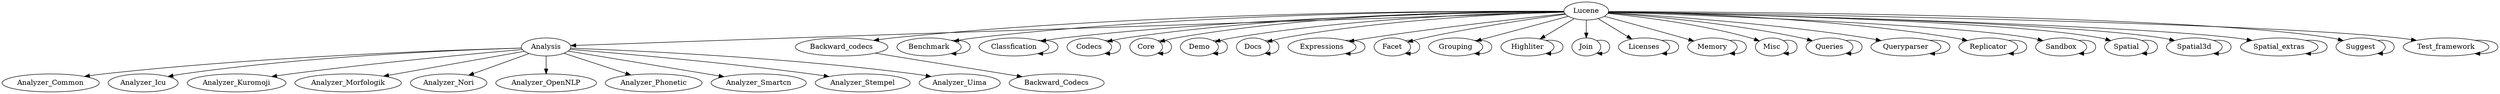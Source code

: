 digraph tree {
    "Lucene";
    "Analysis";
    "Analyzer_Common";
    "Analyzer_Icu";
    "Analyzer_Kuromoji";
    "Analyzer_Morfologik";
    "Analyzer_Nori";
    "Analyzer_OpenNLP";
    "Analyzer_Phonetic";
    "Analyzer_Smartcn";
    "Analyzer_Stempel";
    "Analyzer_Uima";
    "Backward_codecs";
    "Backward_Codecs";
    "Benchmark";
    "Benchmark";
    "Classfication";
    "Classfication";
    "Codecs";
    "Codecs";
    "Core";
    "Core";
    "Demo";
    "Demo";
    "Docs";
    "Docs";
    "Expressions";
    "Expressions";
    "Facet";
    "Facet";
    "Grouping";
    "Grouping";
    "Highliter";
    "Highliter";
    "Join";
    "Join";
    "Licenses";
    "Licenses";
    "Memory";
    "Memory";
    "Misc";
    "Misc";
    "Queries";
    "Queries";
    "Queryparser";
    "Queryparser";
    "Replicator";
    "Replicator";
    "Sandbox";
    "Sandbox";
    "Spatial";
    "Spatial";
    "Spatial3d";
    "Spatial3d";
    "Spatial_extras";
    "Spatial_extras";
    "Suggest";
    "Suggest";
    "Test_framework";
    "Test_framework";
    "Lucene" -> "Analysis";
    "Lucene" -> "Backward_codecs";
    "Lucene" -> "Benchmark";
    "Lucene" -> "Classfication";
    "Lucene" -> "Codecs";
    "Lucene" -> "Core";
    "Lucene" -> "Demo";
    "Lucene" -> "Docs";
    "Lucene" -> "Expressions";
    "Lucene" -> "Facet";
    "Lucene" -> "Grouping";
    "Lucene" -> "Highliter";
    "Lucene" -> "Join";
    "Lucene" -> "Licenses";
    "Lucene" -> "Memory";
    "Lucene" -> "Misc";
    "Lucene" -> "Queries";
    "Lucene" -> "Queryparser";
    "Lucene" -> "Replicator";
    "Lucene" -> "Sandbox";
    "Lucene" -> "Spatial";
    "Lucene" -> "Spatial3d";
    "Lucene" -> "Spatial_extras";
    "Lucene" -> "Suggest";
    "Lucene" -> "Test_framework";
    "Analysis" -> "Analyzer_Common";
    "Analysis" -> "Analyzer_Icu";
    "Analysis" -> "Analyzer_Kuromoji";
    "Analysis" -> "Analyzer_Morfologik";
    "Analysis" -> "Analyzer_Nori";
    "Analysis" -> "Analyzer_OpenNLP";
    "Analysis" -> "Analyzer_Phonetic";
    "Analysis" -> "Analyzer_Smartcn";
    "Analysis" -> "Analyzer_Stempel";
    "Analysis" -> "Analyzer_Uima";
    "Backward_codecs" -> "Backward_Codecs";
    "Benchmark" -> "Benchmark";
    "Classfication" -> "Classfication";
    "Codecs" -> "Codecs";
    "Core" -> "Core";
    "Demo" -> "Demo";
    "Docs" -> "Docs";
    "Expressions" -> "Expressions";
    "Facet" -> "Facet";
    "Grouping" -> "Grouping";
    "Highliter" -> "Highliter";
    "Join" -> "Join";
    "Licenses" -> "Licenses";
    "Memory" -> "Memory";
    "Misc" -> "Misc";
    "Queries" -> "Queries";
    "Queryparser" -> "Queryparser";
    "Replicator" -> "Replicator";
    "Sandbox" -> "Sandbox";
    "Spatial" -> "Spatial";
    "Spatial3d" -> "Spatial3d";
    "Spatial_extras" -> "Spatial_extras";
    "Suggest" -> "Suggest";
    "Test_framework" -> "Test_framework";
}

